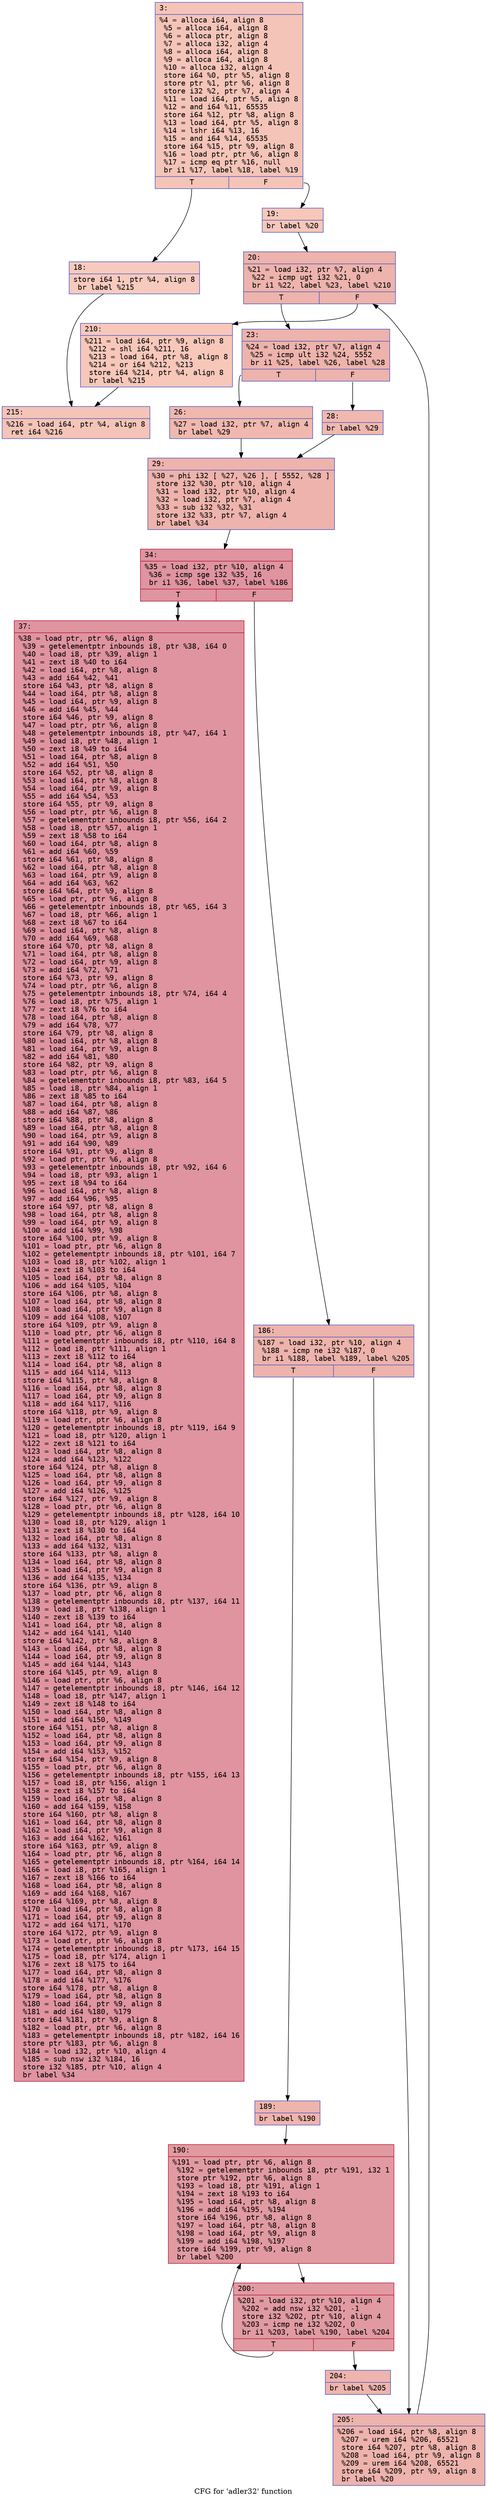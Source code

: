 digraph "CFG for 'adler32' function" {
	label="CFG for 'adler32' function";

	Node0x600001ed1ef0 [shape=record,color="#3d50c3ff", style=filled, fillcolor="#e97a5f70" fontname="Courier",label="{3:\l|  %4 = alloca i64, align 8\l  %5 = alloca i64, align 8\l  %6 = alloca ptr, align 8\l  %7 = alloca i32, align 4\l  %8 = alloca i64, align 8\l  %9 = alloca i64, align 8\l  %10 = alloca i32, align 4\l  store i64 %0, ptr %5, align 8\l  store ptr %1, ptr %6, align 8\l  store i32 %2, ptr %7, align 4\l  %11 = load i64, ptr %5, align 8\l  %12 = and i64 %11, 65535\l  store i64 %12, ptr %8, align 8\l  %13 = load i64, ptr %5, align 8\l  %14 = lshr i64 %13, 16\l  %15 = and i64 %14, 65535\l  store i64 %15, ptr %9, align 8\l  %16 = load ptr, ptr %6, align 8\l  %17 = icmp eq ptr %16, null\l  br i1 %17, label %18, label %19\l|{<s0>T|<s1>F}}"];
	Node0x600001ed1ef0:s0 -> Node0x600001ed1ea0[tooltip="3 -> 18\nProbability 37.50%" ];
	Node0x600001ed1ef0:s1 -> Node0x600001ed1f40[tooltip="3 -> 19\nProbability 62.50%" ];
	Node0x600001ed1ea0 [shape=record,color="#3d50c3ff", style=filled, fillcolor="#ef886b70" fontname="Courier",label="{18:\l|  store i64 1, ptr %4, align 8\l  br label %215\l}"];
	Node0x600001ed1ea0 -> Node0x600001ed23f0[tooltip="18 -> 215\nProbability 100.00%" ];
	Node0x600001ed1f40 [shape=record,color="#3d50c3ff", style=filled, fillcolor="#ec7f6370" fontname="Courier",label="{19:\l|  br label %20\l}"];
	Node0x600001ed1f40 -> Node0x600001ed1f90[tooltip="19 -> 20\nProbability 100.00%" ];
	Node0x600001ed1f90 [shape=record,color="#3d50c3ff", style=filled, fillcolor="#d6524470" fontname="Courier",label="{20:\l|  %21 = load i32, ptr %7, align 4\l  %22 = icmp ugt i32 %21, 0\l  br i1 %22, label %23, label %210\l|{<s0>T|<s1>F}}"];
	Node0x600001ed1f90:s0 -> Node0x600001ed1fe0[tooltip="20 -> 23\nProbability 96.88%" ];
	Node0x600001ed1f90:s1 -> Node0x600001ed23a0[tooltip="20 -> 210\nProbability 3.12%" ];
	Node0x600001ed1fe0 [shape=record,color="#3d50c3ff", style=filled, fillcolor="#d6524470" fontname="Courier",label="{23:\l|  %24 = load i32, ptr %7, align 4\l  %25 = icmp ult i32 %24, 5552\l  br i1 %25, label %26, label %28\l|{<s0>T|<s1>F}}"];
	Node0x600001ed1fe0:s0 -> Node0x600001ed2030[tooltip="23 -> 26\nProbability 50.00%" ];
	Node0x600001ed1fe0:s1 -> Node0x600001ed2080[tooltip="23 -> 28\nProbability 50.00%" ];
	Node0x600001ed2030 [shape=record,color="#3d50c3ff", style=filled, fillcolor="#dc5d4a70" fontname="Courier",label="{26:\l|  %27 = load i32, ptr %7, align 4\l  br label %29\l}"];
	Node0x600001ed2030 -> Node0x600001ed20d0[tooltip="26 -> 29\nProbability 100.00%" ];
	Node0x600001ed2080 [shape=record,color="#3d50c3ff", style=filled, fillcolor="#dc5d4a70" fontname="Courier",label="{28:\l|  br label %29\l}"];
	Node0x600001ed2080 -> Node0x600001ed20d0[tooltip="28 -> 29\nProbability 100.00%" ];
	Node0x600001ed20d0 [shape=record,color="#3d50c3ff", style=filled, fillcolor="#d6524470" fontname="Courier",label="{29:\l|  %30 = phi i32 [ %27, %26 ], [ 5552, %28 ]\l  store i32 %30, ptr %10, align 4\l  %31 = load i32, ptr %10, align 4\l  %32 = load i32, ptr %7, align 4\l  %33 = sub i32 %32, %31\l  store i32 %33, ptr %7, align 4\l  br label %34\l}"];
	Node0x600001ed20d0 -> Node0x600001ed2120[tooltip="29 -> 34\nProbability 100.00%" ];
	Node0x600001ed2120 [shape=record,color="#b70d28ff", style=filled, fillcolor="#b70d2870" fontname="Courier",label="{34:\l|  %35 = load i32, ptr %10, align 4\l  %36 = icmp sge i32 %35, 16\l  br i1 %36, label %37, label %186\l|{<s0>T|<s1>F}}"];
	Node0x600001ed2120:s0 -> Node0x600001ed2170[tooltip="34 -> 37\nProbability 96.88%" ];
	Node0x600001ed2120:s1 -> Node0x600001ed21c0[tooltip="34 -> 186\nProbability 3.12%" ];
	Node0x600001ed2170 [shape=record,color="#b70d28ff", style=filled, fillcolor="#b70d2870" fontname="Courier",label="{37:\l|  %38 = load ptr, ptr %6, align 8\l  %39 = getelementptr inbounds i8, ptr %38, i64 0\l  %40 = load i8, ptr %39, align 1\l  %41 = zext i8 %40 to i64\l  %42 = load i64, ptr %8, align 8\l  %43 = add i64 %42, %41\l  store i64 %43, ptr %8, align 8\l  %44 = load i64, ptr %8, align 8\l  %45 = load i64, ptr %9, align 8\l  %46 = add i64 %45, %44\l  store i64 %46, ptr %9, align 8\l  %47 = load ptr, ptr %6, align 8\l  %48 = getelementptr inbounds i8, ptr %47, i64 1\l  %49 = load i8, ptr %48, align 1\l  %50 = zext i8 %49 to i64\l  %51 = load i64, ptr %8, align 8\l  %52 = add i64 %51, %50\l  store i64 %52, ptr %8, align 8\l  %53 = load i64, ptr %8, align 8\l  %54 = load i64, ptr %9, align 8\l  %55 = add i64 %54, %53\l  store i64 %55, ptr %9, align 8\l  %56 = load ptr, ptr %6, align 8\l  %57 = getelementptr inbounds i8, ptr %56, i64 2\l  %58 = load i8, ptr %57, align 1\l  %59 = zext i8 %58 to i64\l  %60 = load i64, ptr %8, align 8\l  %61 = add i64 %60, %59\l  store i64 %61, ptr %8, align 8\l  %62 = load i64, ptr %8, align 8\l  %63 = load i64, ptr %9, align 8\l  %64 = add i64 %63, %62\l  store i64 %64, ptr %9, align 8\l  %65 = load ptr, ptr %6, align 8\l  %66 = getelementptr inbounds i8, ptr %65, i64 3\l  %67 = load i8, ptr %66, align 1\l  %68 = zext i8 %67 to i64\l  %69 = load i64, ptr %8, align 8\l  %70 = add i64 %69, %68\l  store i64 %70, ptr %8, align 8\l  %71 = load i64, ptr %8, align 8\l  %72 = load i64, ptr %9, align 8\l  %73 = add i64 %72, %71\l  store i64 %73, ptr %9, align 8\l  %74 = load ptr, ptr %6, align 8\l  %75 = getelementptr inbounds i8, ptr %74, i64 4\l  %76 = load i8, ptr %75, align 1\l  %77 = zext i8 %76 to i64\l  %78 = load i64, ptr %8, align 8\l  %79 = add i64 %78, %77\l  store i64 %79, ptr %8, align 8\l  %80 = load i64, ptr %8, align 8\l  %81 = load i64, ptr %9, align 8\l  %82 = add i64 %81, %80\l  store i64 %82, ptr %9, align 8\l  %83 = load ptr, ptr %6, align 8\l  %84 = getelementptr inbounds i8, ptr %83, i64 5\l  %85 = load i8, ptr %84, align 1\l  %86 = zext i8 %85 to i64\l  %87 = load i64, ptr %8, align 8\l  %88 = add i64 %87, %86\l  store i64 %88, ptr %8, align 8\l  %89 = load i64, ptr %8, align 8\l  %90 = load i64, ptr %9, align 8\l  %91 = add i64 %90, %89\l  store i64 %91, ptr %9, align 8\l  %92 = load ptr, ptr %6, align 8\l  %93 = getelementptr inbounds i8, ptr %92, i64 6\l  %94 = load i8, ptr %93, align 1\l  %95 = zext i8 %94 to i64\l  %96 = load i64, ptr %8, align 8\l  %97 = add i64 %96, %95\l  store i64 %97, ptr %8, align 8\l  %98 = load i64, ptr %8, align 8\l  %99 = load i64, ptr %9, align 8\l  %100 = add i64 %99, %98\l  store i64 %100, ptr %9, align 8\l  %101 = load ptr, ptr %6, align 8\l  %102 = getelementptr inbounds i8, ptr %101, i64 7\l  %103 = load i8, ptr %102, align 1\l  %104 = zext i8 %103 to i64\l  %105 = load i64, ptr %8, align 8\l  %106 = add i64 %105, %104\l  store i64 %106, ptr %8, align 8\l  %107 = load i64, ptr %8, align 8\l  %108 = load i64, ptr %9, align 8\l  %109 = add i64 %108, %107\l  store i64 %109, ptr %9, align 8\l  %110 = load ptr, ptr %6, align 8\l  %111 = getelementptr inbounds i8, ptr %110, i64 8\l  %112 = load i8, ptr %111, align 1\l  %113 = zext i8 %112 to i64\l  %114 = load i64, ptr %8, align 8\l  %115 = add i64 %114, %113\l  store i64 %115, ptr %8, align 8\l  %116 = load i64, ptr %8, align 8\l  %117 = load i64, ptr %9, align 8\l  %118 = add i64 %117, %116\l  store i64 %118, ptr %9, align 8\l  %119 = load ptr, ptr %6, align 8\l  %120 = getelementptr inbounds i8, ptr %119, i64 9\l  %121 = load i8, ptr %120, align 1\l  %122 = zext i8 %121 to i64\l  %123 = load i64, ptr %8, align 8\l  %124 = add i64 %123, %122\l  store i64 %124, ptr %8, align 8\l  %125 = load i64, ptr %8, align 8\l  %126 = load i64, ptr %9, align 8\l  %127 = add i64 %126, %125\l  store i64 %127, ptr %9, align 8\l  %128 = load ptr, ptr %6, align 8\l  %129 = getelementptr inbounds i8, ptr %128, i64 10\l  %130 = load i8, ptr %129, align 1\l  %131 = zext i8 %130 to i64\l  %132 = load i64, ptr %8, align 8\l  %133 = add i64 %132, %131\l  store i64 %133, ptr %8, align 8\l  %134 = load i64, ptr %8, align 8\l  %135 = load i64, ptr %9, align 8\l  %136 = add i64 %135, %134\l  store i64 %136, ptr %9, align 8\l  %137 = load ptr, ptr %6, align 8\l  %138 = getelementptr inbounds i8, ptr %137, i64 11\l  %139 = load i8, ptr %138, align 1\l  %140 = zext i8 %139 to i64\l  %141 = load i64, ptr %8, align 8\l  %142 = add i64 %141, %140\l  store i64 %142, ptr %8, align 8\l  %143 = load i64, ptr %8, align 8\l  %144 = load i64, ptr %9, align 8\l  %145 = add i64 %144, %143\l  store i64 %145, ptr %9, align 8\l  %146 = load ptr, ptr %6, align 8\l  %147 = getelementptr inbounds i8, ptr %146, i64 12\l  %148 = load i8, ptr %147, align 1\l  %149 = zext i8 %148 to i64\l  %150 = load i64, ptr %8, align 8\l  %151 = add i64 %150, %149\l  store i64 %151, ptr %8, align 8\l  %152 = load i64, ptr %8, align 8\l  %153 = load i64, ptr %9, align 8\l  %154 = add i64 %153, %152\l  store i64 %154, ptr %9, align 8\l  %155 = load ptr, ptr %6, align 8\l  %156 = getelementptr inbounds i8, ptr %155, i64 13\l  %157 = load i8, ptr %156, align 1\l  %158 = zext i8 %157 to i64\l  %159 = load i64, ptr %8, align 8\l  %160 = add i64 %159, %158\l  store i64 %160, ptr %8, align 8\l  %161 = load i64, ptr %8, align 8\l  %162 = load i64, ptr %9, align 8\l  %163 = add i64 %162, %161\l  store i64 %163, ptr %9, align 8\l  %164 = load ptr, ptr %6, align 8\l  %165 = getelementptr inbounds i8, ptr %164, i64 14\l  %166 = load i8, ptr %165, align 1\l  %167 = zext i8 %166 to i64\l  %168 = load i64, ptr %8, align 8\l  %169 = add i64 %168, %167\l  store i64 %169, ptr %8, align 8\l  %170 = load i64, ptr %8, align 8\l  %171 = load i64, ptr %9, align 8\l  %172 = add i64 %171, %170\l  store i64 %172, ptr %9, align 8\l  %173 = load ptr, ptr %6, align 8\l  %174 = getelementptr inbounds i8, ptr %173, i64 15\l  %175 = load i8, ptr %174, align 1\l  %176 = zext i8 %175 to i64\l  %177 = load i64, ptr %8, align 8\l  %178 = add i64 %177, %176\l  store i64 %178, ptr %8, align 8\l  %179 = load i64, ptr %8, align 8\l  %180 = load i64, ptr %9, align 8\l  %181 = add i64 %180, %179\l  store i64 %181, ptr %9, align 8\l  %182 = load ptr, ptr %6, align 8\l  %183 = getelementptr inbounds i8, ptr %182, i64 16\l  store ptr %183, ptr %6, align 8\l  %184 = load i32, ptr %10, align 4\l  %185 = sub nsw i32 %184, 16\l  store i32 %185, ptr %10, align 4\l  br label %34\l}"];
	Node0x600001ed2170 -> Node0x600001ed2120[tooltip="37 -> 34\nProbability 100.00%" ];
	Node0x600001ed21c0 [shape=record,color="#3d50c3ff", style=filled, fillcolor="#d6524470" fontname="Courier",label="{186:\l|  %187 = load i32, ptr %10, align 4\l  %188 = icmp ne i32 %187, 0\l  br i1 %188, label %189, label %205\l|{<s0>T|<s1>F}}"];
	Node0x600001ed21c0:s0 -> Node0x600001ed2210[tooltip="186 -> 189\nProbability 62.50%" ];
	Node0x600001ed21c0:s1 -> Node0x600001ed2350[tooltip="186 -> 205\nProbability 37.50%" ];
	Node0x600001ed2210 [shape=record,color="#3d50c3ff", style=filled, fillcolor="#d8564670" fontname="Courier",label="{189:\l|  br label %190\l}"];
	Node0x600001ed2210 -> Node0x600001ed2260[tooltip="189 -> 190\nProbability 100.00%" ];
	Node0x600001ed2260 [shape=record,color="#b70d28ff", style=filled, fillcolor="#bb1b2c70" fontname="Courier",label="{190:\l|  %191 = load ptr, ptr %6, align 8\l  %192 = getelementptr inbounds i8, ptr %191, i32 1\l  store ptr %192, ptr %6, align 8\l  %193 = load i8, ptr %191, align 1\l  %194 = zext i8 %193 to i64\l  %195 = load i64, ptr %8, align 8\l  %196 = add i64 %195, %194\l  store i64 %196, ptr %8, align 8\l  %197 = load i64, ptr %8, align 8\l  %198 = load i64, ptr %9, align 8\l  %199 = add i64 %198, %197\l  store i64 %199, ptr %9, align 8\l  br label %200\l}"];
	Node0x600001ed2260 -> Node0x600001ed22b0[tooltip="190 -> 200\nProbability 100.00%" ];
	Node0x600001ed22b0 [shape=record,color="#b70d28ff", style=filled, fillcolor="#bb1b2c70" fontname="Courier",label="{200:\l|  %201 = load i32, ptr %10, align 4\l  %202 = add nsw i32 %201, -1\l  store i32 %202, ptr %10, align 4\l  %203 = icmp ne i32 %202, 0\l  br i1 %203, label %190, label %204\l|{<s0>T|<s1>F}}"];
	Node0x600001ed22b0:s0 -> Node0x600001ed2260[tooltip="200 -> 190\nProbability 96.88%" ];
	Node0x600001ed22b0:s1 -> Node0x600001ed2300[tooltip="200 -> 204\nProbability 3.12%" ];
	Node0x600001ed2300 [shape=record,color="#3d50c3ff", style=filled, fillcolor="#d8564670" fontname="Courier",label="{204:\l|  br label %205\l}"];
	Node0x600001ed2300 -> Node0x600001ed2350[tooltip="204 -> 205\nProbability 100.00%" ];
	Node0x600001ed2350 [shape=record,color="#3d50c3ff", style=filled, fillcolor="#d6524470" fontname="Courier",label="{205:\l|  %206 = load i64, ptr %8, align 8\l  %207 = urem i64 %206, 65521\l  store i64 %207, ptr %8, align 8\l  %208 = load i64, ptr %9, align 8\l  %209 = urem i64 %208, 65521\l  store i64 %209, ptr %9, align 8\l  br label %20\l}"];
	Node0x600001ed2350 -> Node0x600001ed1f90[tooltip="205 -> 20\nProbability 100.00%" ];
	Node0x600001ed23a0 [shape=record,color="#3d50c3ff", style=filled, fillcolor="#ec7f6370" fontname="Courier",label="{210:\l|  %211 = load i64, ptr %9, align 8\l  %212 = shl i64 %211, 16\l  %213 = load i64, ptr %8, align 8\l  %214 = or i64 %212, %213\l  store i64 %214, ptr %4, align 8\l  br label %215\l}"];
	Node0x600001ed23a0 -> Node0x600001ed23f0[tooltip="210 -> 215\nProbability 100.00%" ];
	Node0x600001ed23f0 [shape=record,color="#3d50c3ff", style=filled, fillcolor="#e97a5f70" fontname="Courier",label="{215:\l|  %216 = load i64, ptr %4, align 8\l  ret i64 %216\l}"];
}
